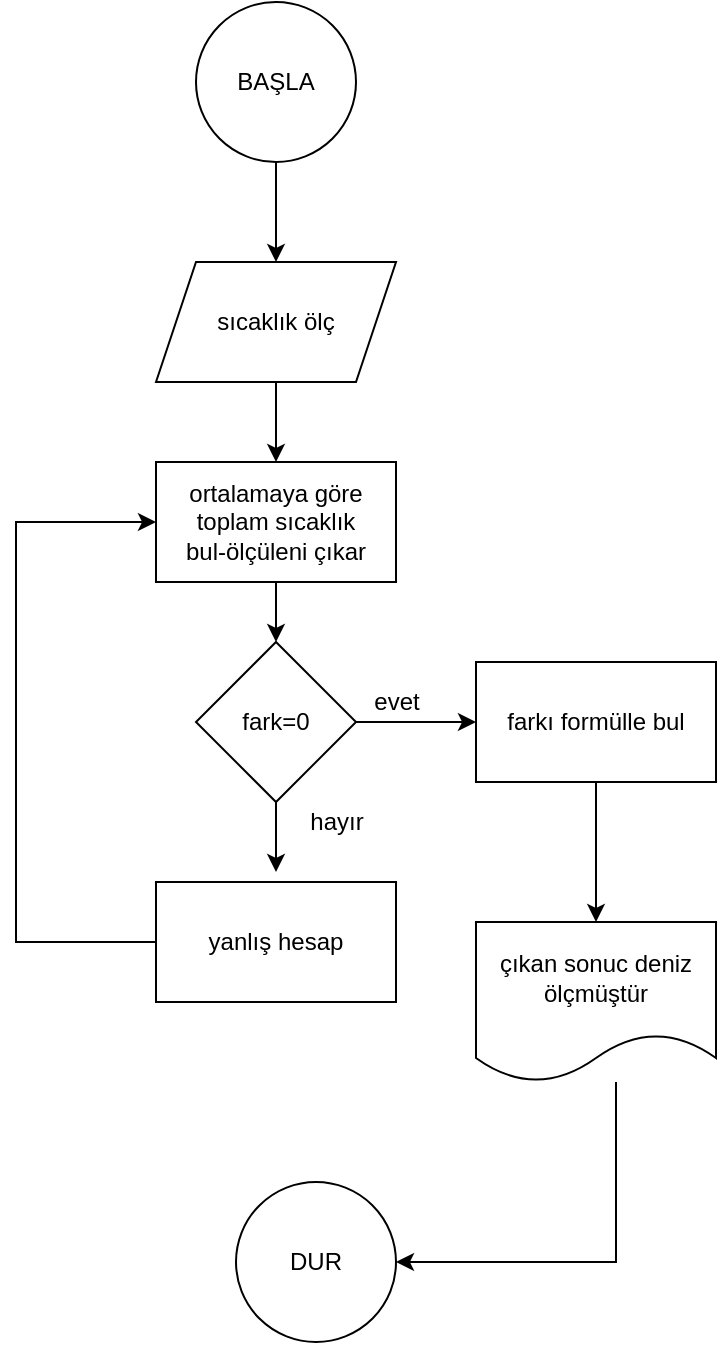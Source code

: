 <mxfile version="15.0.3" type="device"><diagram id="l6VvLNsPd_gJhy00P8zB" name="Page-1"><mxGraphModel dx="373" dy="470" grid="1" gridSize="10" guides="1" tooltips="1" connect="1" arrows="1" fold="1" page="1" pageScale="1" pageWidth="827" pageHeight="1169" math="0" shadow="0"><root><mxCell id="0"/><mxCell id="1" parent="0"/><mxCell id="w5nmCG1PW-qOeGxUAt6N-4" value="" style="edgeStyle=orthogonalEdgeStyle;rounded=0;orthogonalLoop=1;jettySize=auto;html=1;" edge="1" parent="1" source="w5nmCG1PW-qOeGxUAt6N-2" target="w5nmCG1PW-qOeGxUAt6N-3"><mxGeometry relative="1" as="geometry"/></mxCell><mxCell id="w5nmCG1PW-qOeGxUAt6N-2" value="BAŞLA" style="ellipse;whiteSpace=wrap;html=1;aspect=fixed;" vertex="1" parent="1"><mxGeometry x="160" y="30" width="80" height="80" as="geometry"/></mxCell><mxCell id="w5nmCG1PW-qOeGxUAt6N-6" value="" style="edgeStyle=orthogonalEdgeStyle;rounded=0;orthogonalLoop=1;jettySize=auto;html=1;" edge="1" parent="1" source="w5nmCG1PW-qOeGxUAt6N-3" target="w5nmCG1PW-qOeGxUAt6N-5"><mxGeometry relative="1" as="geometry"/></mxCell><mxCell id="w5nmCG1PW-qOeGxUAt6N-3" value="sıcaklık ölç&lt;br&gt;" style="shape=parallelogram;perimeter=parallelogramPerimeter;whiteSpace=wrap;html=1;fixedSize=1;" vertex="1" parent="1"><mxGeometry x="140" y="160" width="120" height="60" as="geometry"/></mxCell><mxCell id="w5nmCG1PW-qOeGxUAt6N-8" value="" style="edgeStyle=orthogonalEdgeStyle;rounded=0;orthogonalLoop=1;jettySize=auto;html=1;" edge="1" parent="1" source="w5nmCG1PW-qOeGxUAt6N-5" target="w5nmCG1PW-qOeGxUAt6N-7"><mxGeometry relative="1" as="geometry"/></mxCell><mxCell id="w5nmCG1PW-qOeGxUAt6N-5" value="ortalamaya göre toplam sıcaklık bul-ölçüleni çıkar" style="rounded=0;whiteSpace=wrap;html=1;" vertex="1" parent="1"><mxGeometry x="140" y="260" width="120" height="60" as="geometry"/></mxCell><mxCell id="w5nmCG1PW-qOeGxUAt6N-10" value="" style="edgeStyle=orthogonalEdgeStyle;rounded=0;orthogonalLoop=1;jettySize=auto;html=1;" edge="1" parent="1" source="w5nmCG1PW-qOeGxUAt6N-7"><mxGeometry relative="1" as="geometry"><mxPoint x="200" y="465" as="targetPoint"/></mxGeometry></mxCell><mxCell id="w5nmCG1PW-qOeGxUAt6N-18" value="" style="edgeStyle=orthogonalEdgeStyle;rounded=0;orthogonalLoop=1;jettySize=auto;html=1;" edge="1" parent="1" source="w5nmCG1PW-qOeGxUAt6N-7" target="w5nmCG1PW-qOeGxUAt6N-17"><mxGeometry relative="1" as="geometry"/></mxCell><mxCell id="w5nmCG1PW-qOeGxUAt6N-7" value="fark=0" style="rhombus;whiteSpace=wrap;html=1;" vertex="1" parent="1"><mxGeometry x="160" y="350" width="80" height="80" as="geometry"/></mxCell><mxCell id="w5nmCG1PW-qOeGxUAt6N-11" value="hayır" style="text;html=1;align=center;verticalAlign=middle;resizable=0;points=[];autosize=1;strokeColor=none;" vertex="1" parent="1"><mxGeometry x="210" y="430" width="40" height="20" as="geometry"/></mxCell><mxCell id="w5nmCG1PW-qOeGxUAt6N-16" style="edgeStyle=orthogonalEdgeStyle;rounded=0;orthogonalLoop=1;jettySize=auto;html=1;entryX=0;entryY=0.5;entryDx=0;entryDy=0;" edge="1" parent="1" source="w5nmCG1PW-qOeGxUAt6N-14" target="w5nmCG1PW-qOeGxUAt6N-5"><mxGeometry relative="1" as="geometry"><Array as="points"><mxPoint x="70" y="500"/><mxPoint x="70" y="290"/></Array></mxGeometry></mxCell><mxCell id="w5nmCG1PW-qOeGxUAt6N-14" value="yanlış hesap" style="rounded=0;whiteSpace=wrap;html=1;" vertex="1" parent="1"><mxGeometry x="140" y="470" width="120" height="60" as="geometry"/></mxCell><mxCell id="w5nmCG1PW-qOeGxUAt6N-15" value="DUR" style="ellipse;whiteSpace=wrap;html=1;aspect=fixed;" vertex="1" parent="1"><mxGeometry x="180" y="620" width="80" height="80" as="geometry"/></mxCell><mxCell id="w5nmCG1PW-qOeGxUAt6N-22" value="" style="edgeStyle=orthogonalEdgeStyle;rounded=0;orthogonalLoop=1;jettySize=auto;html=1;" edge="1" parent="1" source="w5nmCG1PW-qOeGxUAt6N-17" target="w5nmCG1PW-qOeGxUAt6N-21"><mxGeometry relative="1" as="geometry"/></mxCell><mxCell id="w5nmCG1PW-qOeGxUAt6N-17" value="farkı formülle bul" style="whiteSpace=wrap;html=1;" vertex="1" parent="1"><mxGeometry x="300" y="360" width="120" height="60" as="geometry"/></mxCell><mxCell id="w5nmCG1PW-qOeGxUAt6N-20" value="evet" style="text;html=1;align=center;verticalAlign=middle;resizable=0;points=[];autosize=1;strokeColor=none;" vertex="1" parent="1"><mxGeometry x="240" y="370" width="40" height="20" as="geometry"/></mxCell><mxCell id="w5nmCG1PW-qOeGxUAt6N-23" style="edgeStyle=orthogonalEdgeStyle;rounded=0;orthogonalLoop=1;jettySize=auto;html=1;" edge="1" parent="1" source="w5nmCG1PW-qOeGxUAt6N-21" target="w5nmCG1PW-qOeGxUAt6N-15"><mxGeometry relative="1" as="geometry"><Array as="points"><mxPoint x="370" y="660"/></Array></mxGeometry></mxCell><mxCell id="w5nmCG1PW-qOeGxUAt6N-21" value="çıkan sonuc deniz ölçmüştür" style="shape=document;whiteSpace=wrap;html=1;boundedLbl=1;" vertex="1" parent="1"><mxGeometry x="300" y="490" width="120" height="80" as="geometry"/></mxCell></root></mxGraphModel></diagram></mxfile>